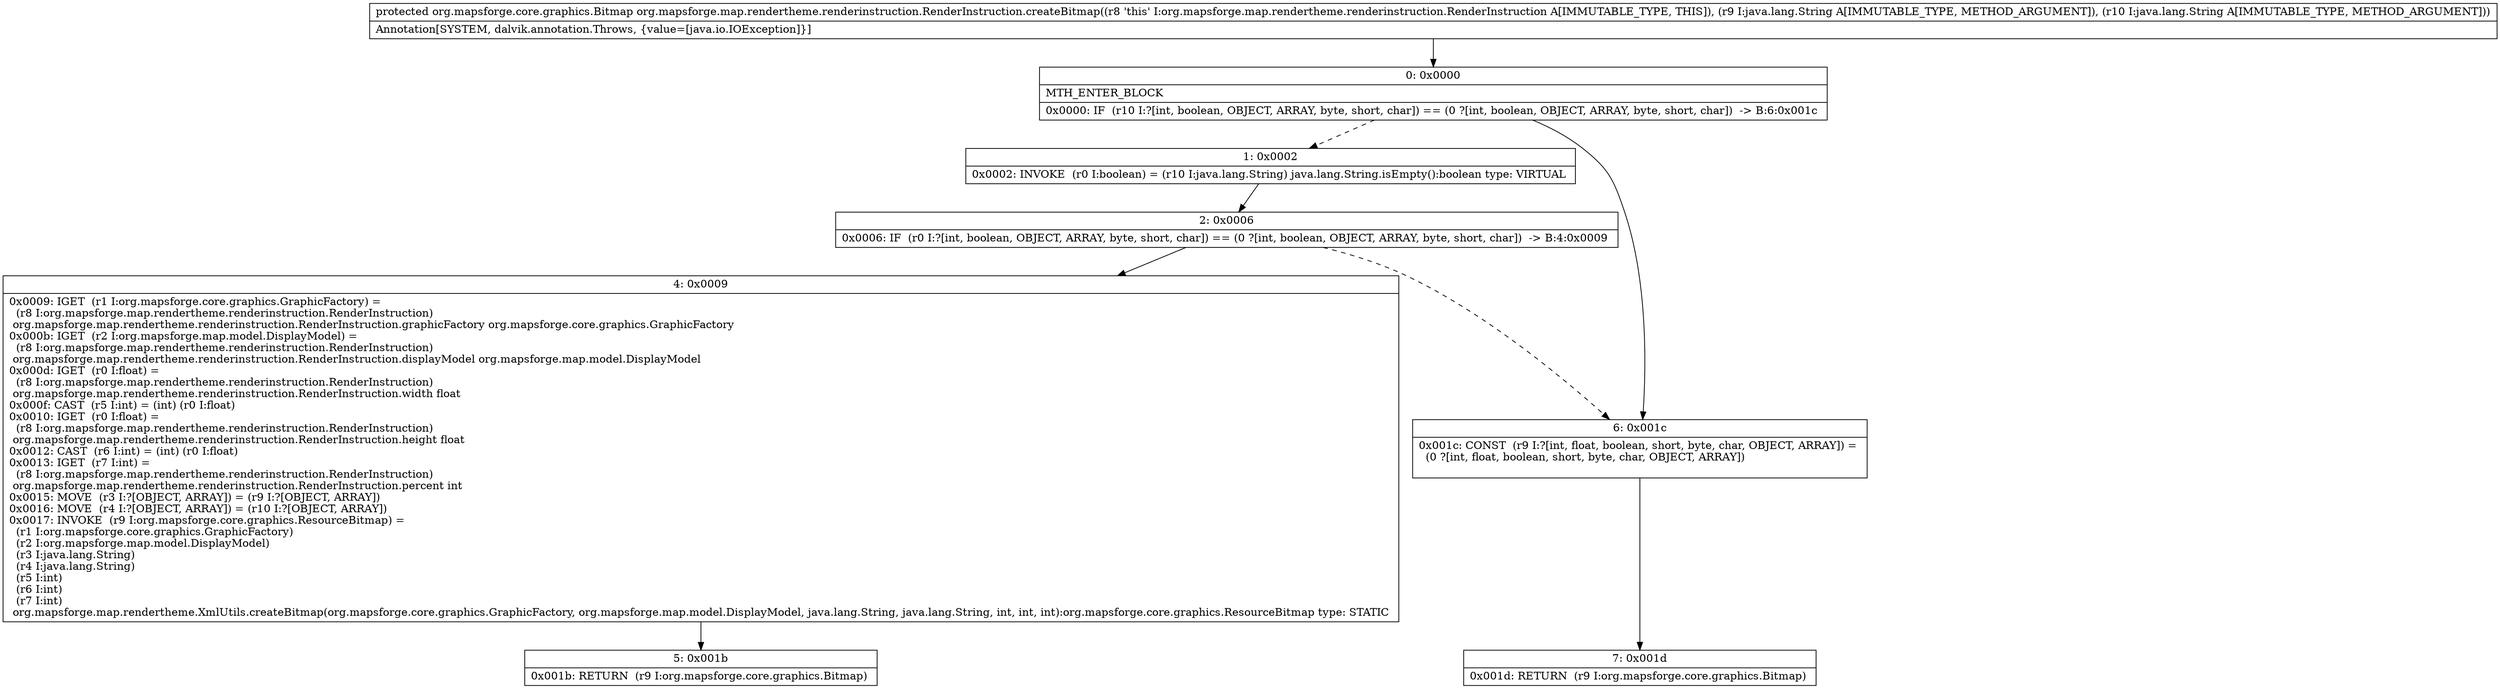 digraph "CFG fororg.mapsforge.map.rendertheme.renderinstruction.RenderInstruction.createBitmap(Ljava\/lang\/String;Ljava\/lang\/String;)Lorg\/mapsforge\/core\/graphics\/Bitmap;" {
Node_0 [shape=record,label="{0\:\ 0x0000|MTH_ENTER_BLOCK\l|0x0000: IF  (r10 I:?[int, boolean, OBJECT, ARRAY, byte, short, char]) == (0 ?[int, boolean, OBJECT, ARRAY, byte, short, char])  \-\> B:6:0x001c \l}"];
Node_1 [shape=record,label="{1\:\ 0x0002|0x0002: INVOKE  (r0 I:boolean) = (r10 I:java.lang.String) java.lang.String.isEmpty():boolean type: VIRTUAL \l}"];
Node_2 [shape=record,label="{2\:\ 0x0006|0x0006: IF  (r0 I:?[int, boolean, OBJECT, ARRAY, byte, short, char]) == (0 ?[int, boolean, OBJECT, ARRAY, byte, short, char])  \-\> B:4:0x0009 \l}"];
Node_4 [shape=record,label="{4\:\ 0x0009|0x0009: IGET  (r1 I:org.mapsforge.core.graphics.GraphicFactory) = \l  (r8 I:org.mapsforge.map.rendertheme.renderinstruction.RenderInstruction)\l org.mapsforge.map.rendertheme.renderinstruction.RenderInstruction.graphicFactory org.mapsforge.core.graphics.GraphicFactory \l0x000b: IGET  (r2 I:org.mapsforge.map.model.DisplayModel) = \l  (r8 I:org.mapsforge.map.rendertheme.renderinstruction.RenderInstruction)\l org.mapsforge.map.rendertheme.renderinstruction.RenderInstruction.displayModel org.mapsforge.map.model.DisplayModel \l0x000d: IGET  (r0 I:float) = \l  (r8 I:org.mapsforge.map.rendertheme.renderinstruction.RenderInstruction)\l org.mapsforge.map.rendertheme.renderinstruction.RenderInstruction.width float \l0x000f: CAST  (r5 I:int) = (int) (r0 I:float) \l0x0010: IGET  (r0 I:float) = \l  (r8 I:org.mapsforge.map.rendertheme.renderinstruction.RenderInstruction)\l org.mapsforge.map.rendertheme.renderinstruction.RenderInstruction.height float \l0x0012: CAST  (r6 I:int) = (int) (r0 I:float) \l0x0013: IGET  (r7 I:int) = \l  (r8 I:org.mapsforge.map.rendertheme.renderinstruction.RenderInstruction)\l org.mapsforge.map.rendertheme.renderinstruction.RenderInstruction.percent int \l0x0015: MOVE  (r3 I:?[OBJECT, ARRAY]) = (r9 I:?[OBJECT, ARRAY]) \l0x0016: MOVE  (r4 I:?[OBJECT, ARRAY]) = (r10 I:?[OBJECT, ARRAY]) \l0x0017: INVOKE  (r9 I:org.mapsforge.core.graphics.ResourceBitmap) = \l  (r1 I:org.mapsforge.core.graphics.GraphicFactory)\l  (r2 I:org.mapsforge.map.model.DisplayModel)\l  (r3 I:java.lang.String)\l  (r4 I:java.lang.String)\l  (r5 I:int)\l  (r6 I:int)\l  (r7 I:int)\l org.mapsforge.map.rendertheme.XmlUtils.createBitmap(org.mapsforge.core.graphics.GraphicFactory, org.mapsforge.map.model.DisplayModel, java.lang.String, java.lang.String, int, int, int):org.mapsforge.core.graphics.ResourceBitmap type: STATIC \l}"];
Node_5 [shape=record,label="{5\:\ 0x001b|0x001b: RETURN  (r9 I:org.mapsforge.core.graphics.Bitmap) \l}"];
Node_6 [shape=record,label="{6\:\ 0x001c|0x001c: CONST  (r9 I:?[int, float, boolean, short, byte, char, OBJECT, ARRAY]) = \l  (0 ?[int, float, boolean, short, byte, char, OBJECT, ARRAY])\l \l}"];
Node_7 [shape=record,label="{7\:\ 0x001d|0x001d: RETURN  (r9 I:org.mapsforge.core.graphics.Bitmap) \l}"];
MethodNode[shape=record,label="{protected org.mapsforge.core.graphics.Bitmap org.mapsforge.map.rendertheme.renderinstruction.RenderInstruction.createBitmap((r8 'this' I:org.mapsforge.map.rendertheme.renderinstruction.RenderInstruction A[IMMUTABLE_TYPE, THIS]), (r9 I:java.lang.String A[IMMUTABLE_TYPE, METHOD_ARGUMENT]), (r10 I:java.lang.String A[IMMUTABLE_TYPE, METHOD_ARGUMENT]))  | Annotation[SYSTEM, dalvik.annotation.Throws, \{value=[java.io.IOException]\}]\l}"];
MethodNode -> Node_0;
Node_0 -> Node_1[style=dashed];
Node_0 -> Node_6;
Node_1 -> Node_2;
Node_2 -> Node_4;
Node_2 -> Node_6[style=dashed];
Node_4 -> Node_5;
Node_6 -> Node_7;
}

